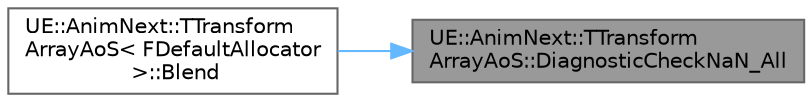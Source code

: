 digraph "UE::AnimNext::TTransformArrayAoS::DiagnosticCheckNaN_All"
{
 // INTERACTIVE_SVG=YES
 // LATEX_PDF_SIZE
  bgcolor="transparent";
  edge [fontname=Helvetica,fontsize=10,labelfontname=Helvetica,labelfontsize=10];
  node [fontname=Helvetica,fontsize=10,shape=box,height=0.2,width=0.4];
  rankdir="RL";
  Node1 [id="Node000001",label="UE::AnimNext::TTransform\lArrayAoS::DiagnosticCheckNaN_All",height=0.2,width=0.4,color="gray40", fillcolor="grey60", style="filled", fontcolor="black",tooltip=" "];
  Node1 -> Node2 [id="edge1_Node000001_Node000002",dir="back",color="steelblue1",style="solid",tooltip=" "];
  Node2 [id="Node000002",label="UE::AnimNext::TTransform\lArrayAoS\< FDefaultAllocator\l \>::Blend",height=0.2,width=0.4,color="grey40", fillcolor="white", style="filled",URL="$d5/d64/structUE_1_1AnimNext_1_1TTransformArrayAoS.html#a5dfdaa12651b9cbad23dc326067ca6d1",tooltip=" "];
}

